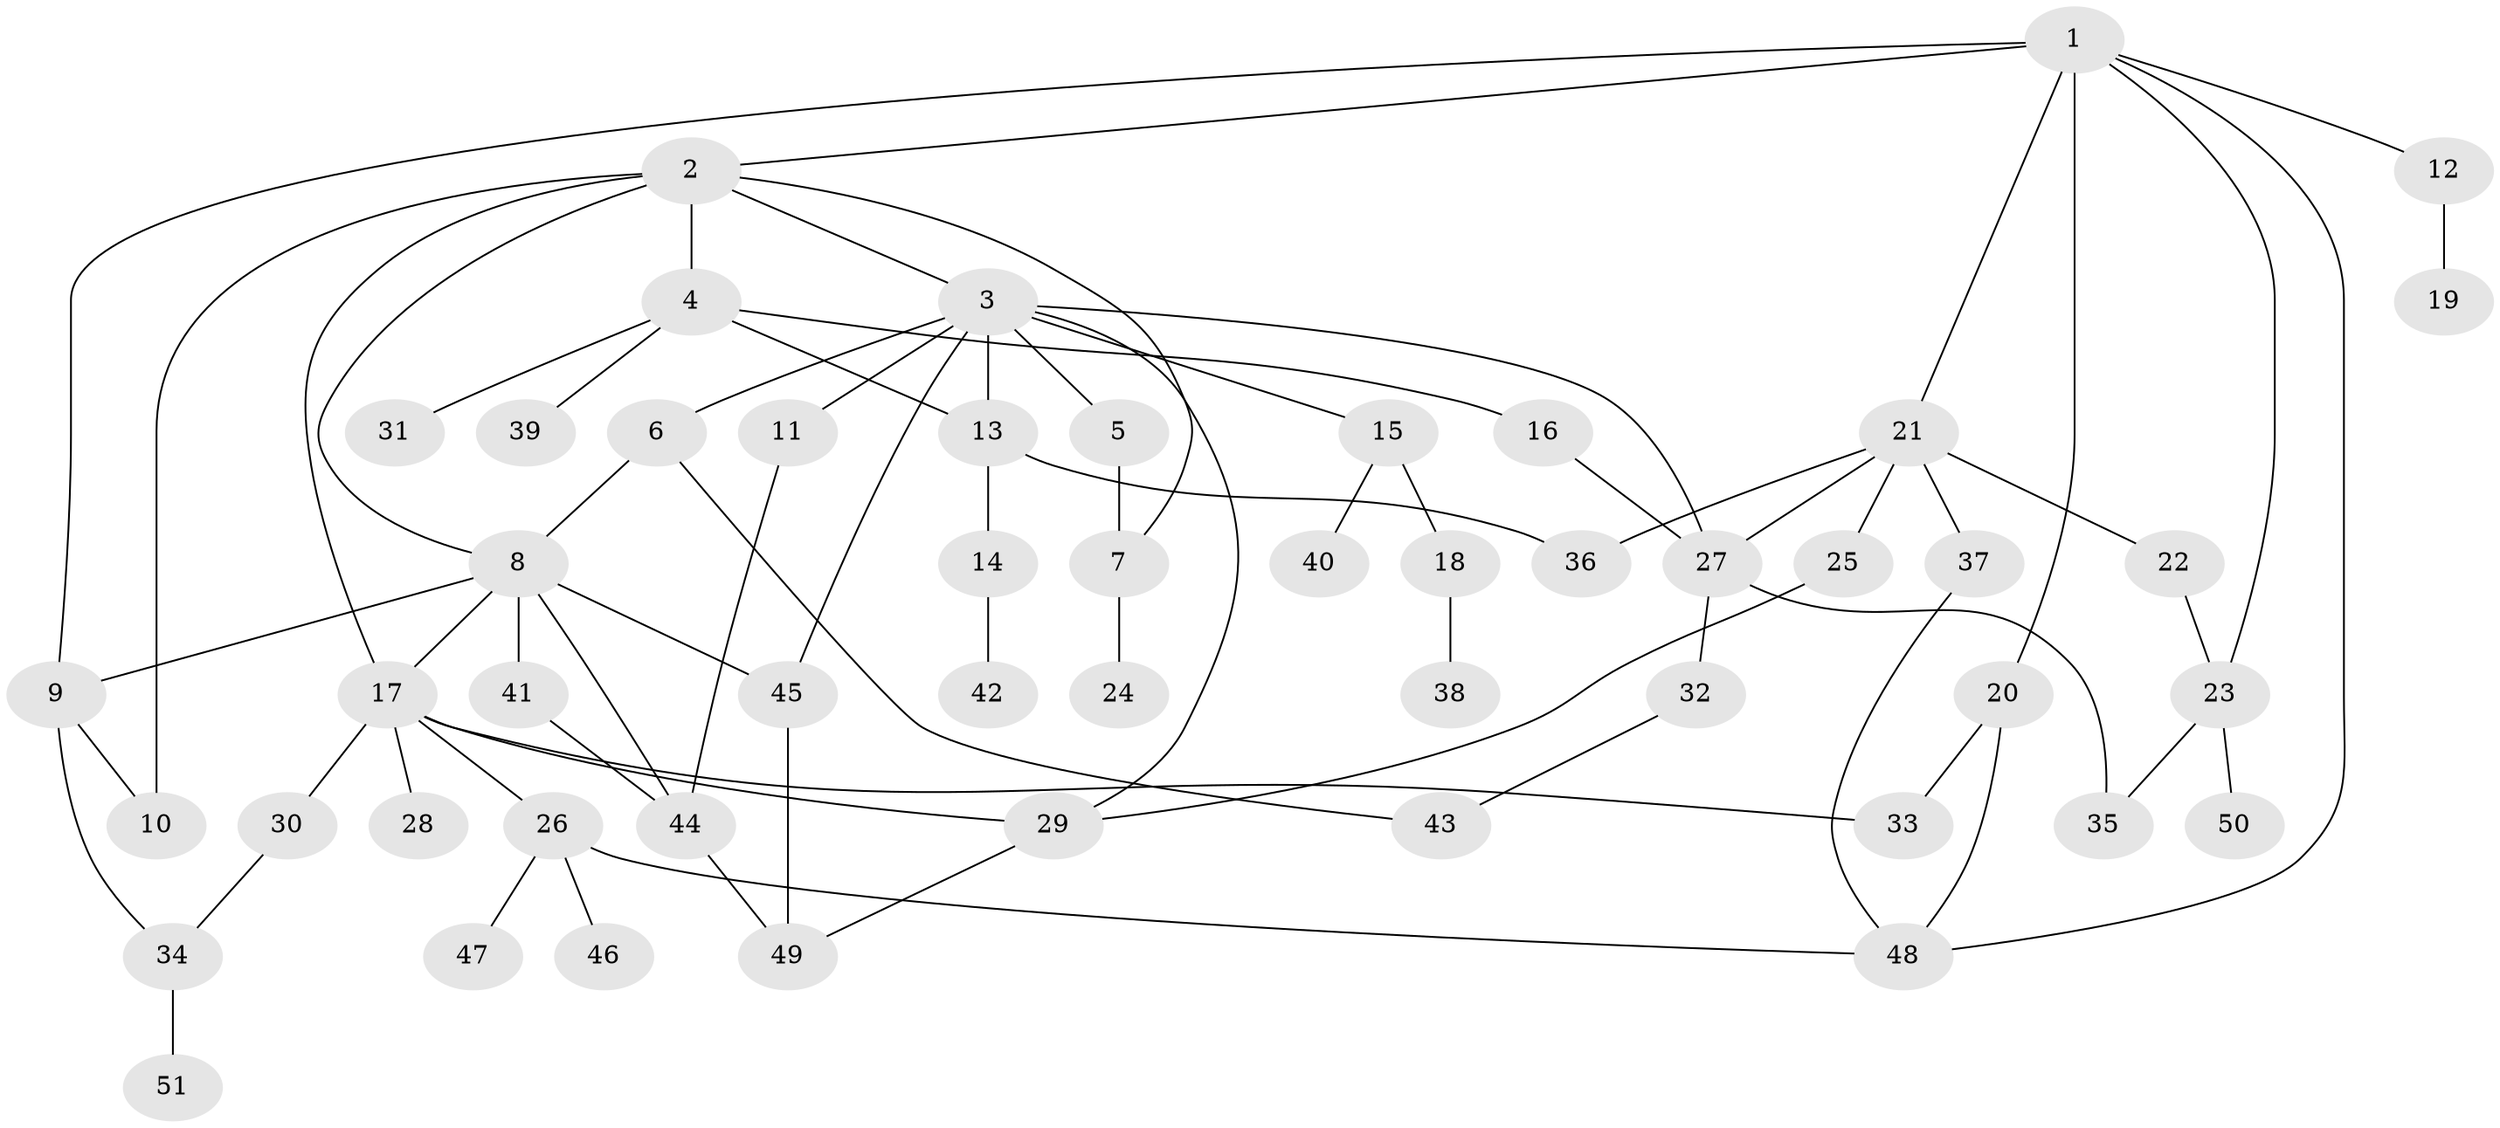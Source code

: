 // Generated by graph-tools (version 1.1) at 2025/13/03/09/25 04:13:30]
// undirected, 51 vertices, 74 edges
graph export_dot {
graph [start="1"]
  node [color=gray90,style=filled];
  1;
  2;
  3;
  4;
  5;
  6;
  7;
  8;
  9;
  10;
  11;
  12;
  13;
  14;
  15;
  16;
  17;
  18;
  19;
  20;
  21;
  22;
  23;
  24;
  25;
  26;
  27;
  28;
  29;
  30;
  31;
  32;
  33;
  34;
  35;
  36;
  37;
  38;
  39;
  40;
  41;
  42;
  43;
  44;
  45;
  46;
  47;
  48;
  49;
  50;
  51;
  1 -- 2;
  1 -- 9;
  1 -- 12;
  1 -- 20;
  1 -- 21;
  1 -- 23;
  1 -- 48;
  2 -- 3;
  2 -- 4;
  2 -- 7;
  2 -- 8;
  2 -- 17;
  2 -- 10;
  3 -- 5;
  3 -- 6;
  3 -- 11;
  3 -- 13;
  3 -- 15;
  3 -- 27;
  3 -- 29;
  3 -- 45;
  4 -- 16;
  4 -- 31;
  4 -- 39;
  4 -- 13;
  5 -- 7;
  6 -- 43;
  6 -- 8;
  7 -- 24;
  8 -- 17;
  8 -- 41;
  8 -- 45;
  8 -- 44;
  8 -- 9;
  9 -- 10;
  9 -- 34;
  11 -- 44;
  12 -- 19;
  13 -- 14;
  13 -- 36;
  14 -- 42;
  15 -- 18;
  15 -- 40;
  16 -- 27;
  17 -- 26;
  17 -- 28;
  17 -- 29;
  17 -- 30;
  17 -- 33;
  18 -- 38;
  20 -- 33;
  20 -- 48;
  21 -- 22;
  21 -- 25;
  21 -- 37;
  21 -- 27;
  21 -- 36;
  22 -- 23;
  23 -- 35;
  23 -- 50;
  25 -- 29;
  26 -- 46;
  26 -- 47;
  26 -- 48;
  27 -- 32;
  27 -- 35;
  29 -- 49;
  30 -- 34;
  32 -- 43;
  34 -- 51;
  37 -- 48;
  41 -- 44;
  44 -- 49;
  45 -- 49;
}
